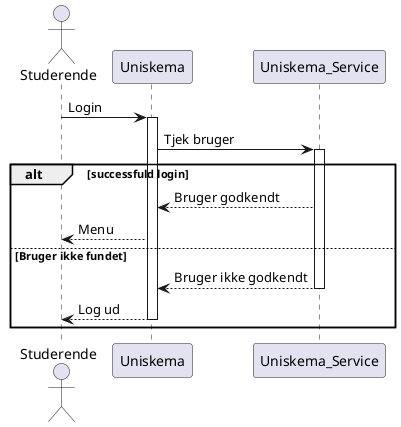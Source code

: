 @startuml
Actor Studerende
Studerende -> Uniskema: Login
Activate Uniskema
Uniskema -> Uniskema_Service: Tjek bruger
Activate Uniskema_Service
alt successfuld login
    Uniskema <-- Uniskema_Service: Bruger godkendt
    Studerende <-- Uniskema: Menu
else Bruger ikke fundet
    Return Bruger ikke godkendt
    Return Log ud
end

@enduml
